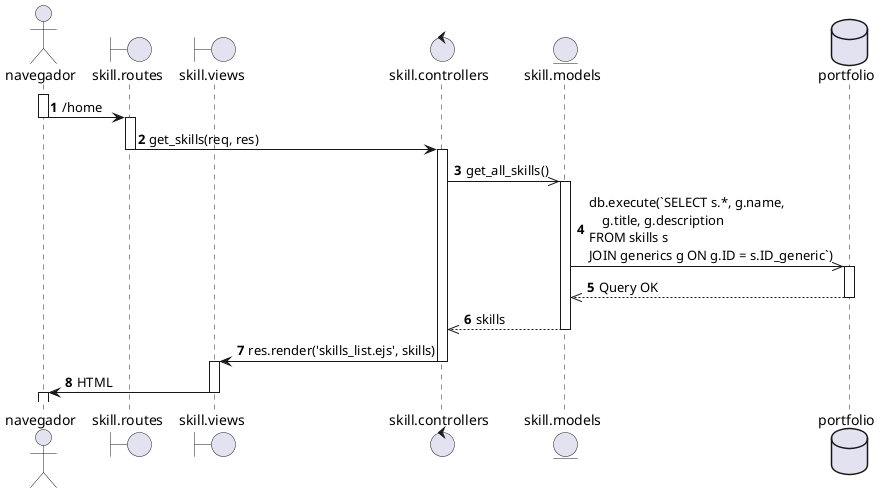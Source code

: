 @startuml 

autonumber

actor navegador as nav
boundary "skill.routes" as routes
boundary "skill.views" as view
control "skill.controllers" as controller
entity "skill.models" as model
database portfolio as db 

activate nav
nav -> routes: /home
deactivate nav

activate routes
routes -> controller: get_skills(req, res)
deactivate routes

activate controller
controller ->> model: get_all_skills()

activate model 
model ->> db: db.execute(`SELECT s.*, g.name, \n    g.title, g.description \nFROM skills s \nJOIN generics g ON g.ID = s.ID_generic`)

activate db
db -->> model: Query OK
deactivate db

model -->> controller: skills
deactivate model

controller -> view: res.render('skills_list.ejs', skills)
deactivate controller

activate view
view -> nav: HTML
deactivate view

activate nav

@enduml